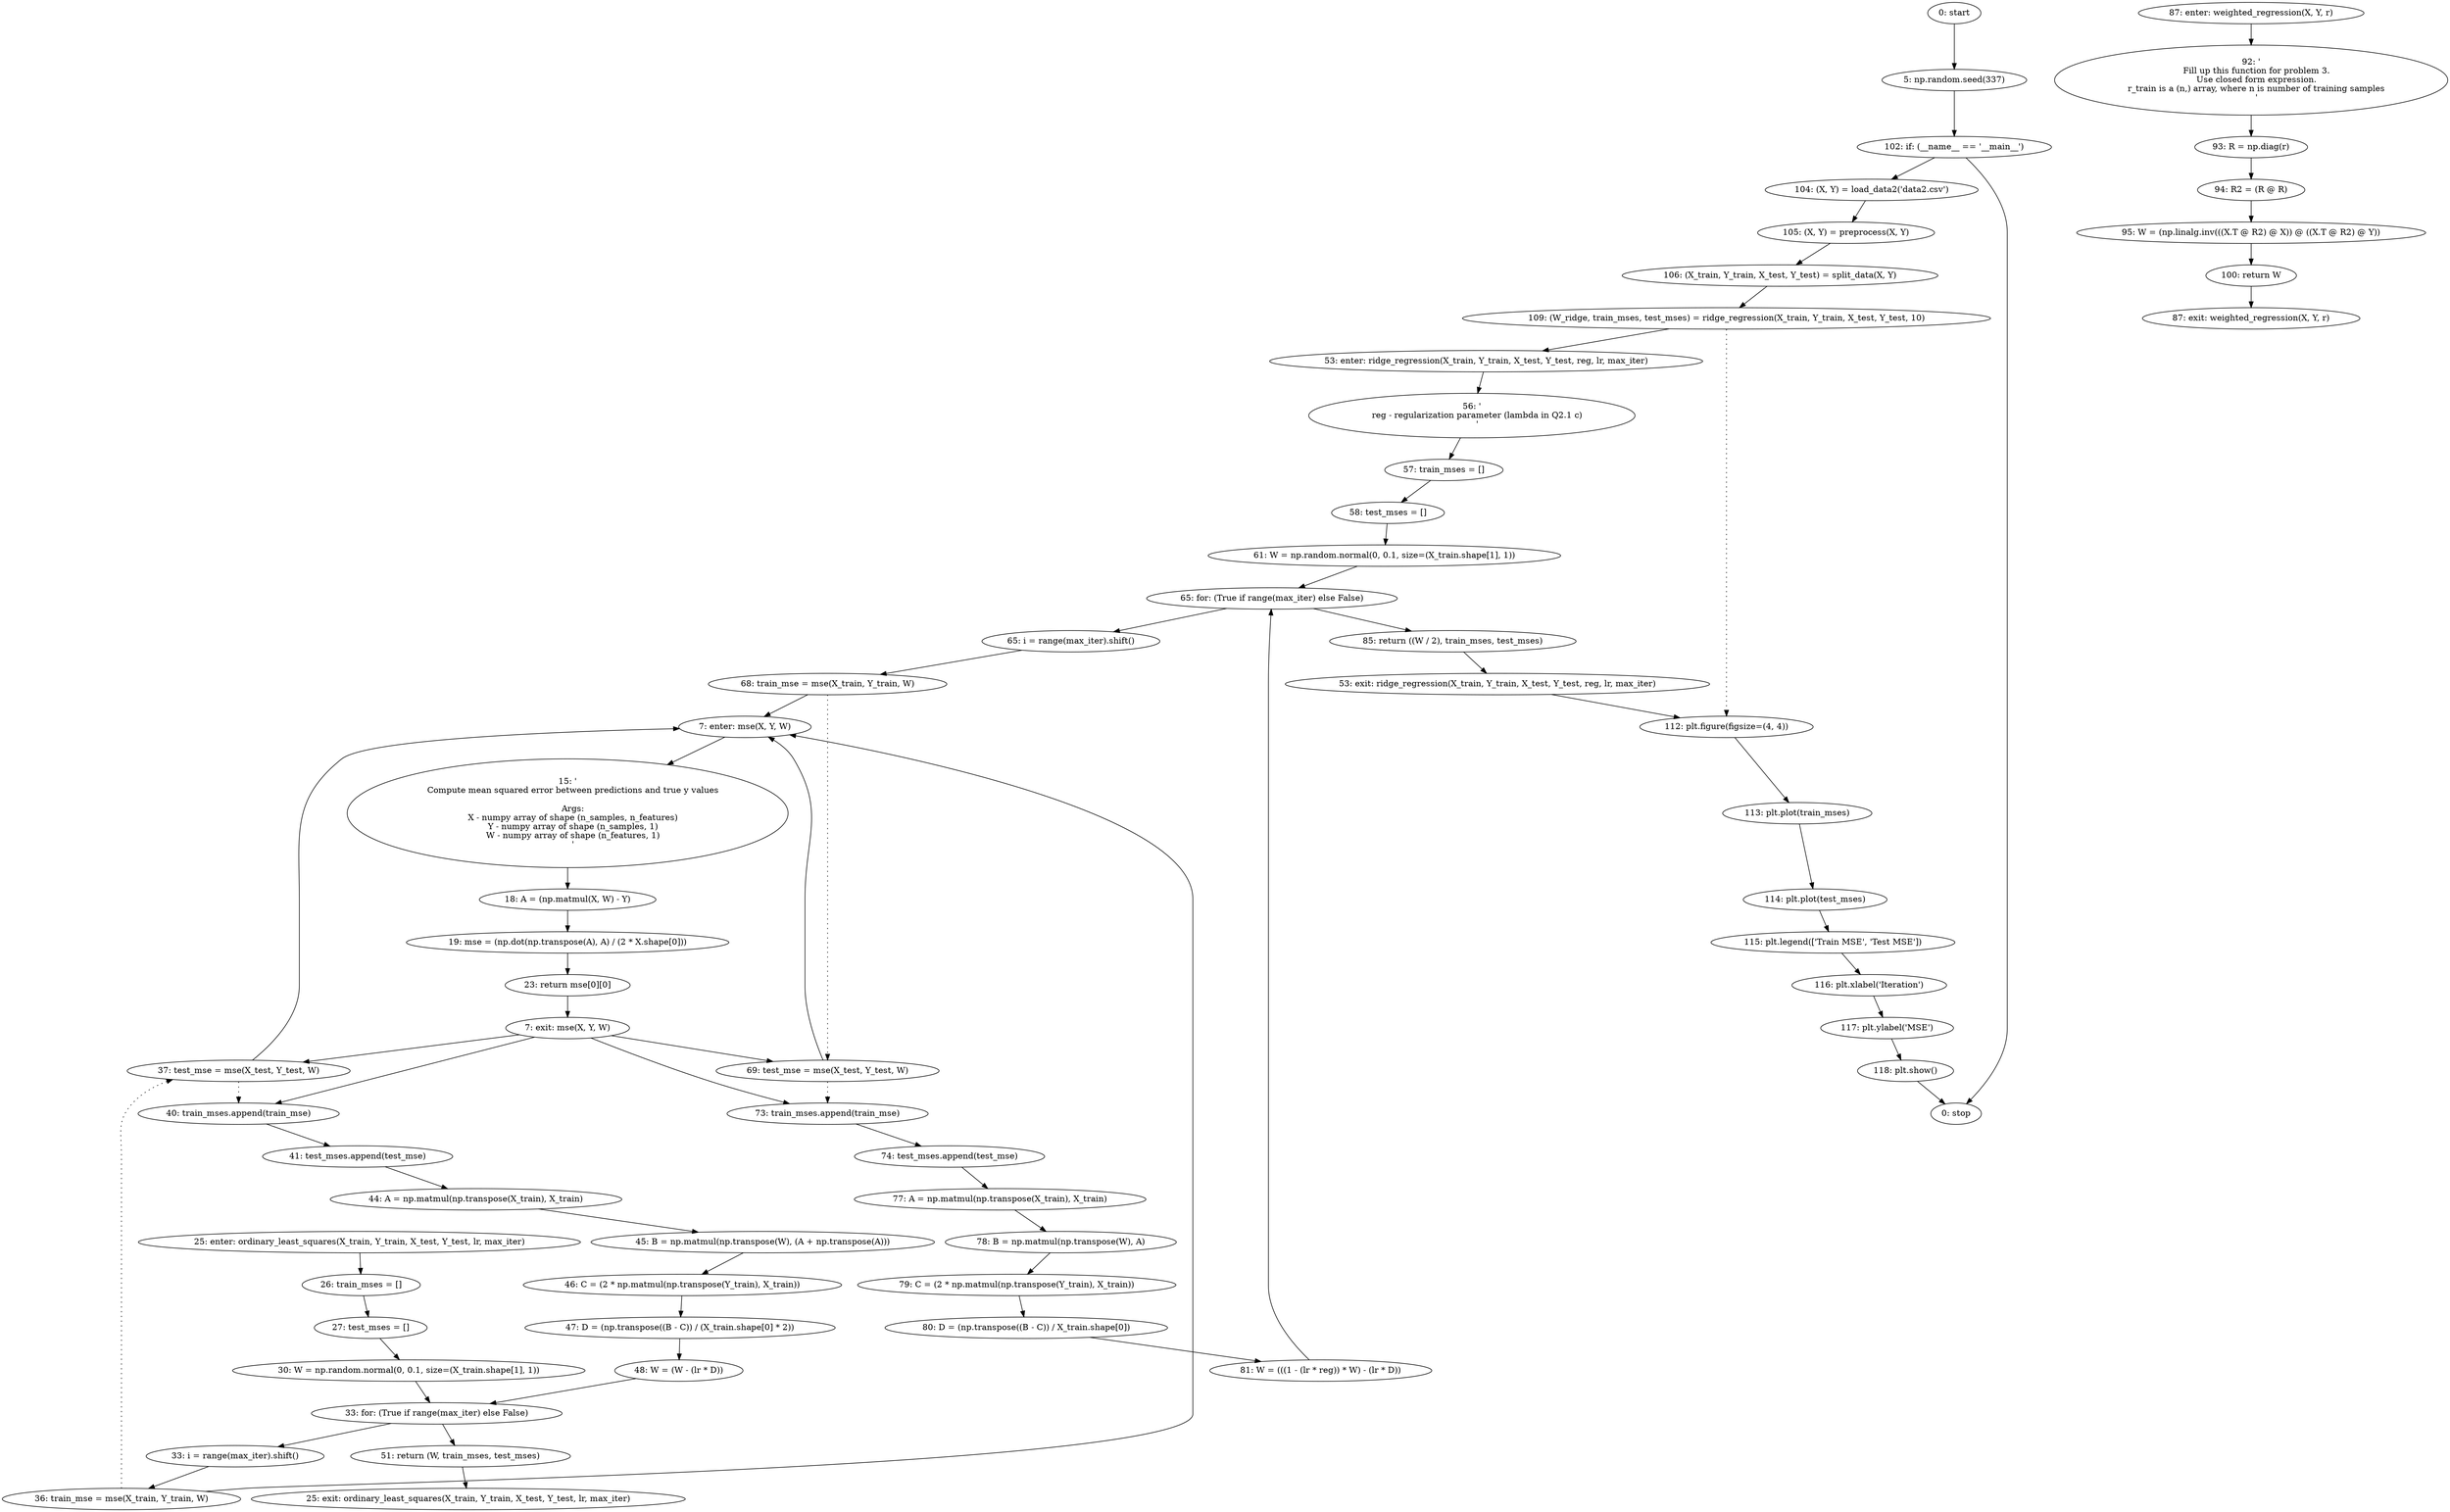 strict digraph "" {
	node [label="\N"];
	0	 [label="0: start"];
	1	 [label="5: np.random.seed(337)"];
	0 -> 1;
	50	 [label="102: if: (__name__ == '__main__')"];
	1 -> 50;
	51	 [label="104: (X, Y) = load_data2('data2.csv')"];
	50 -> 51;
	62	 [label="0: stop"];
	50 -> 62;
	2	 [label="7: enter: mse(X, Y, W)"];
	4	 [label="15: '\n    Compute mean squared error between predictions and true y values\n\n    Args:\n    X - numpy array of shape (n_samples, \
n_features)\n    Y - numpy array of shape (n_samples, 1)\n    W - numpy array of shape (n_features, 1)\n    '"];
	2 -> 4;
	5	 [label="18: A = (np.matmul(X, W) - Y)"];
	4 -> 5;
	15	 [label="36: train_mse = mse(X_train, Y_train, W)"];
	15 -> 2;
	16	 [label="37: test_mse = mse(X_test, Y_test, W)"];
	15 -> 16	 [style=dotted,
		weight=100];
	16 -> 2;
	17	 [label="40: train_mses.append(train_mse)"];
	16 -> 17	 [style=dotted,
		weight=100];
	18	 [label="41: test_mses.append(test_mse)"];
	17 -> 18;
	33	 [label="68: train_mse = mse(X_train, Y_train, W)"];
	33 -> 2;
	34	 [label="69: test_mse = mse(X_test, Y_test, W)"];
	33 -> 34	 [style=dotted,
		weight=100];
	34 -> 2;
	35	 [label="73: train_mses.append(train_mse)"];
	34 -> 35	 [style=dotted,
		weight=100];
	36	 [label="74: test_mses.append(test_mse)"];
	35 -> 36;
	3	 [label="7: exit: mse(X, Y, W)"];
	3 -> 16;
	3 -> 17;
	3 -> 34;
	3 -> 35;
	7	 [label="23: return mse[0][0]"];
	7 -> 3;
	6	 [label="19: mse = (np.dot(np.transpose(A), A) / (2 * X.shape[0]))"];
	5 -> 6;
	6 -> 7;
	8	 [label="25: enter: ordinary_least_squares(X_train, Y_train, X_test, Y_test, lr, max_iter)"];
	10	 [label="26: train_mses = []"];
	8 -> 10;
	11	 [label="27: test_mses = []"];
	10 -> 11;
	9	 [label="25: exit: ordinary_least_squares(X_train, Y_train, X_test, Y_test, lr, max_iter)"];
	24	 [label="51: return (W, train_mses, test_mses)"];
	24 -> 9;
	12	 [label="30: W = np.random.normal(0, 0.1, size=(X_train.shape[1], 1))"];
	11 -> 12;
	13	 [label="33: for: (True if range(max_iter) else False)"];
	12 -> 13;
	13 -> 24;
	14	 [label="33: i = range(max_iter).shift()"];
	13 -> 14;
	14 -> 15;
	23	 [label="48: W = (W - (lr * D))"];
	23 -> 13;
	19	 [label="44: A = np.matmul(np.transpose(X_train), X_train)"];
	18 -> 19;
	20	 [label="45: B = np.matmul(np.transpose(W), (A + np.transpose(A)))"];
	19 -> 20;
	21	 [label="46: C = (2 * np.matmul(np.transpose(Y_train), X_train))"];
	20 -> 21;
	22	 [label="47: D = (np.transpose((B - C)) / (X_train.shape[0] * 2))"];
	21 -> 22;
	22 -> 23;
	25	 [label="53: enter: ridge_regression(X_train, Y_train, X_test, Y_test, reg, lr, max_iter)"];
	27	 [label="56: '\n    reg - regularization parameter (lambda in Q2.1 c)\n    '"];
	25 -> 27;
	28	 [label="57: train_mses = []"];
	27 -> 28;
	54	 [label="109: (W_ridge, train_mses, test_mses) = ridge_regression(X_train, Y_train, X_test, Y_test, 10)"];
	54 -> 25;
	55	 [label="112: plt.figure(figsize=(4, 4))"];
	54 -> 55	 [style=dotted,
		weight=100];
	56	 [label="113: plt.plot(train_mses)"];
	55 -> 56;
	26	 [label="53: exit: ridge_regression(X_train, Y_train, X_test, Y_test, reg, lr, max_iter)"];
	26 -> 55;
	42	 [label="85: return ((W / 2), train_mses, test_mses)"];
	42 -> 26;
	29	 [label="58: test_mses = []"];
	28 -> 29;
	30	 [label="61: W = np.random.normal(0, 0.1, size=(X_train.shape[1], 1))"];
	29 -> 30;
	31	 [label="65: for: (True if range(max_iter) else False)"];
	30 -> 31;
	31 -> 42;
	32	 [label="65: i = range(max_iter).shift()"];
	31 -> 32;
	32 -> 33;
	41	 [label="81: W = (((1 - (lr * reg)) * W) - (lr * D))"];
	41 -> 31;
	37	 [label="77: A = np.matmul(np.transpose(X_train), X_train)"];
	36 -> 37;
	38	 [label="78: B = np.matmul(np.transpose(W), A)"];
	37 -> 38;
	39	 [label="79: C = (2 * np.matmul(np.transpose(Y_train), X_train))"];
	38 -> 39;
	40	 [label="80: D = (np.transpose((B - C)) / X_train.shape[0])"];
	39 -> 40;
	40 -> 41;
	43	 [label="87: enter: weighted_regression(X, Y, r)"];
	45	 [label="92: '\n    Fill up this function for problem 3.\n    Use closed form expression.\n    r_train is a (n,) array, where n is number \
of training samples\n    '"];
	43 -> 45;
	46	 [label="93: R = np.diag(r)"];
	45 -> 46;
	44	 [label="87: exit: weighted_regression(X, Y, r)"];
	49	 [label="100: return W"];
	49 -> 44;
	47	 [label="94: R2 = (R @ R)"];
	46 -> 47;
	48	 [label="95: W = (np.linalg.inv(((X.T @ R2) @ X)) @ ((X.T @ R2) @ Y))"];
	47 -> 48;
	48 -> 49;
	52	 [label="105: (X, Y) = preprocess(X, Y)"];
	51 -> 52;
	53	 [label="106: (X_train, Y_train, X_test, Y_test) = split_data(X, Y)"];
	52 -> 53;
	53 -> 54;
	57	 [label="114: plt.plot(test_mses)"];
	56 -> 57;
	58	 [label="115: plt.legend(['Train MSE', 'Test MSE'])"];
	57 -> 58;
	59	 [label="116: plt.xlabel('Iteration')"];
	58 -> 59;
	60	 [label="117: plt.ylabel('MSE')"];
	59 -> 60;
	61	 [label="118: plt.show()"];
	60 -> 61;
	61 -> 62;
}

